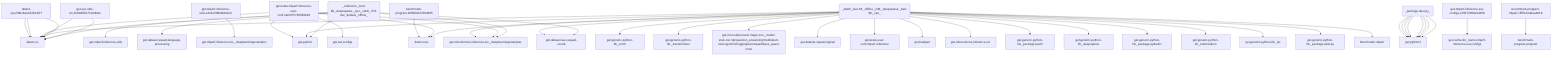 graph TD
    app-mlperf-inference,d775cac873ee4231_(_reference,_bert-99,_deepsparse,_cpu,_valid,_r5.0-dev_default,_offline_) --> detect,os
    get-sys-utils-cm,bc90993277e84b8e --> detect,os
    app-mlperf-inference,d775cac873ee4231_(_reference,_bert-99,_deepsparse,_cpu,_valid,_r5.0-dev_default,_offline_) --> get,python
    app-mlperf-inference,d775cac873ee4231_(_reference,_bert-99,_deepsparse,_cpu,_valid,_r5.0-dev_default,_offline_) --> get,mlcommons,inference,src,_deeplearningexamples
    get-mlperf-inference-utils,e341e5f86d8342e5 --> get,mlperf,inference,src,_deeplearningexamples
    app-mlperf-inference,d775cac873ee4231_(_reference,_bert-99,_deepsparse,_cpu,_valid,_r5.0-dev_default,_offline_) --> get,mlperf,inference,utils
    app-mlperf-inference,d775cac873ee4231_(_reference,_bert-99,_deepsparse,_cpu,_valid,_r5.0-dev_default,_offline_) --> get,dataset,squad,language-processing
    app-mlperf-inference,d775cac873ee4231_(_reference,_bert-99,_deepsparse,_cpu,_valid,_r5.0-dev_default,_offline_) --> get,dataset-aux,squad-vocab
    app-mlperf-inference-mlcommons-python,ff149e9781fc4b65_(_batch_size.64,_offline,_int8,_deepsparse,_bert-99,_cpu_) --> detect,os
    detect-cpu,586c8a43320142f7 --> detect,os
    app-mlperf-inference-mlcommons-python,ff149e9781fc4b65_(_batch_size.64,_offline,_int8,_deepsparse,_bert-99,_cpu_) --> detect,cpu
    get-sys-utils-cm,bc90993277e84b8e --> detect,os
    app-mlperf-inference-mlcommons-python,ff149e9781fc4b65_(_batch_size.64,_offline,_int8,_deepsparse,_bert-99,_cpu_) --> get,python
    get-generic-python-lib,94b62a682bc44791_(_torch_) --> get,python3
    app-mlperf-inference-mlcommons-python,ff149e9781fc4b65_(_batch_size.64,_offline,_int8,_deepsparse,_bert-99,_cpu_) --> get,generic-python-lib,_torch
    get-generic-python-lib,94b62a682bc44791_(_transformers_) --> get,python3
    app-mlperf-inference-mlcommons-python,ff149e9781fc4b65_(_batch_size.64,_offline,_int8,_deepsparse,_bert-99,_cpu_) --> get,generic-python-lib,_transformers
    app-mlperf-inference-mlcommons-python,ff149e9781fc4b65_(_batch_size.64,_offline,_int8,_deepsparse,_bert-99,_cpu_) --> get,ml-model,neural-magic,zoo,_model-stub.zoo:nlp/question_answering/mobilebert-none/pytorch/huggingface/squad/base_quant-none
    app-mlperf-inference-mlcommons-python,ff149e9781fc4b65_(_batch_size.64,_offline,_int8,_deepsparse,_bert-99,_cpu_) --> get,dataset,squad,original
    app-mlperf-inference-mlcommons-python,ff149e9781fc4b65_(_batch_size.64,_offline,_int8,_deepsparse,_bert-99,_cpu_) --> get,dataset-aux,squad-vocab
    generate-mlperf-inference-user-conf,3af4475745964b93 --> detect,os
    detect-cpu,586c8a43320142f7 --> detect,os
    generate-mlperf-inference-user-conf,3af4475745964b93 --> detect,cpu
    generate-mlperf-inference-user-conf,3af4475745964b93 --> get,python
    generate-mlperf-inference-user-conf,3af4475745964b93 --> get,mlcommons,inference,src,_deeplearningexamples
    get-mlperf-inference-sut-configs,c2fbf72009e2445b --> get,cache,dir,_name.mlperf-inference-sut-configs
    generate-mlperf-inference-user-conf,3af4475745964b93 --> get,sut,configs
    app-mlperf-inference-mlcommons-python,ff149e9781fc4b65_(_batch_size.64,_offline,_int8,_deepsparse,_bert-99,_cpu_) --> generate,user-conf,mlperf,inference
    app-mlperf-inference-mlcommons-python,ff149e9781fc4b65_(_batch_size.64,_offline,_int8,_deepsparse,_bert-99,_cpu_) --> get,loadgen
    app-mlperf-inference-mlcommons-python,ff149e9781fc4b65_(_batch_size.64,_offline,_int8,_deepsparse,_bert-99,_cpu_) --> get,mlcommons,inference,src,_deeplearningexamples
    app-mlperf-inference-mlcommons-python,ff149e9781fc4b65_(_batch_size.64,_offline,_int8,_deepsparse,_bert-99,_cpu_) --> get,mlcommons,inference,src
    get-generic-python-lib,94b62a682bc44791_(_package.psutil_) --> get,python3
    app-mlperf-inference-mlcommons-python,ff149e9781fc4b65_(_batch_size.64,_offline,_int8,_deepsparse,_bert-99,_cpu_) --> get,generic-python-lib,_package.psutil
    get-generic-python-lib,94b62a682bc44791_(_deepsparse_) --> get,python3
    app-mlperf-inference-mlcommons-python,ff149e9781fc4b65_(_batch_size.64,_offline,_int8,_deepsparse,_bert-99,_cpu_) --> get,generic-python-lib,_deepsparse
    get-generic-python-lib,94b62a682bc44791_(_package.pydantic_) --> get,python3
    app-mlperf-inference-mlcommons-python,ff149e9781fc4b65_(_batch_size.64,_offline,_int8,_deepsparse,_bert-99,_cpu_) --> get,generic-python-lib,_package.pydantic
    get-generic-python-lib,94b62a682bc44791_(_tokenization_) --> get,python3
    app-mlperf-inference-mlcommons-python,ff149e9781fc4b65_(_batch_size.64,_offline,_int8,_deepsparse,_bert-99,_cpu_) --> get,generic-python-lib,_tokenization
    get-generic-python-lib,94b62a682bc44791_(_six_) --> get,python3
    app-mlperf-inference-mlcommons-python,ff149e9781fc4b65_(_batch_size.64,_offline,_int8,_deepsparse,_bert-99,_cpu_) --> get,generic-python-lib,_six
    get-generic-python-lib,94b62a682bc44791_(_package.absl-py_) --> get,python3
    app-mlperf-inference-mlcommons-python,ff149e9781fc4b65_(_batch_size.64,_offline,_int8,_deepsparse,_bert-99,_cpu_) --> get,generic-python-lib,_package.absl-py
    detect-cpu,586c8a43320142f7 --> detect,os
    benchmark-program,19f369ef47084895 --> detect,cpu
    benchmark-program-mlperf,cfff0132a8aa4018 --> benchmark-program,program
    app-mlperf-inference-mlcommons-python,ff149e9781fc4b65_(_batch_size.64,_offline,_int8,_deepsparse,_bert-99,_cpu_) --> benchmark-mlperf